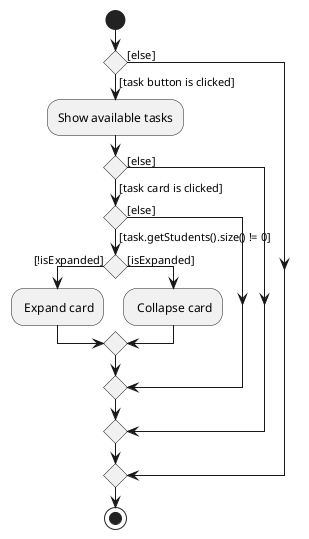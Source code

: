 @startuml
'https://plantuml.com/activity-diagram-beta

start
if () then ([else])
else ([task button is clicked])
  :Show available tasks;
  if () then ([else])
  else ([task card is clicked])
    if () then ([else])
    else ([task.getStudents().size() != 0])
      if () then ([!isExpanded])
        : Expand card;
      else ([isExpanded])
        : Collapse card;
endif
endif
endif
endif
stop

@enduml
